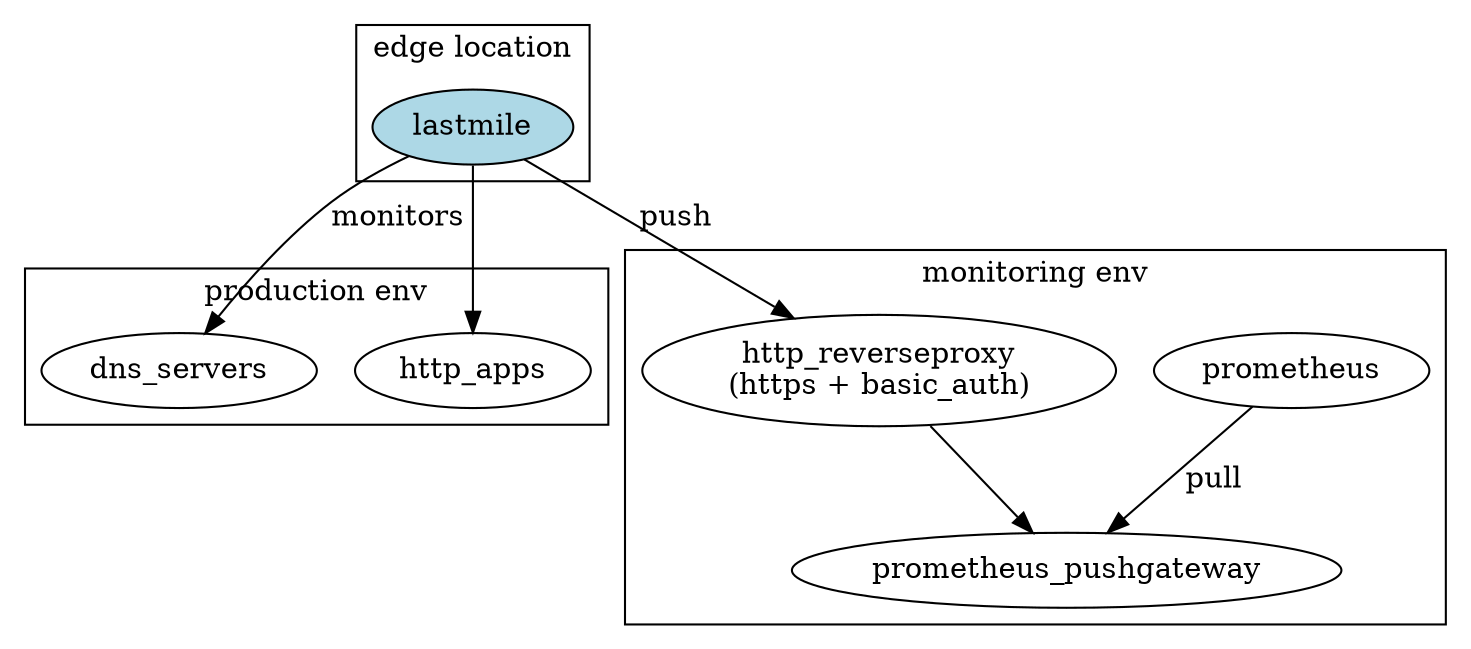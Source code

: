 digraph g {

  subgraph cluster_1 {
    label="production env"

    dns_servers
    http_apps
  }

  subgraph cluster_2 {
    label="monitoring env"

    prometheus -> prometheus_pushgateway [label=pull]
    "http_reverseproxy\n(https + basic_auth)" -> prometheus_pushgateway
    "http_reverseproxy\n(https + basic_auth)"
  }

  subgraph cluster_3 {
    label="edge location"

    lastmile [fillcolor="lightblue",style=filled]
    lastmile -> "http_reverseproxy\n(https + basic_auth)" [label="push"]
    lastmile -> dns_servers [label="monitors"]
    lastmile -> http_apps
  }
}
